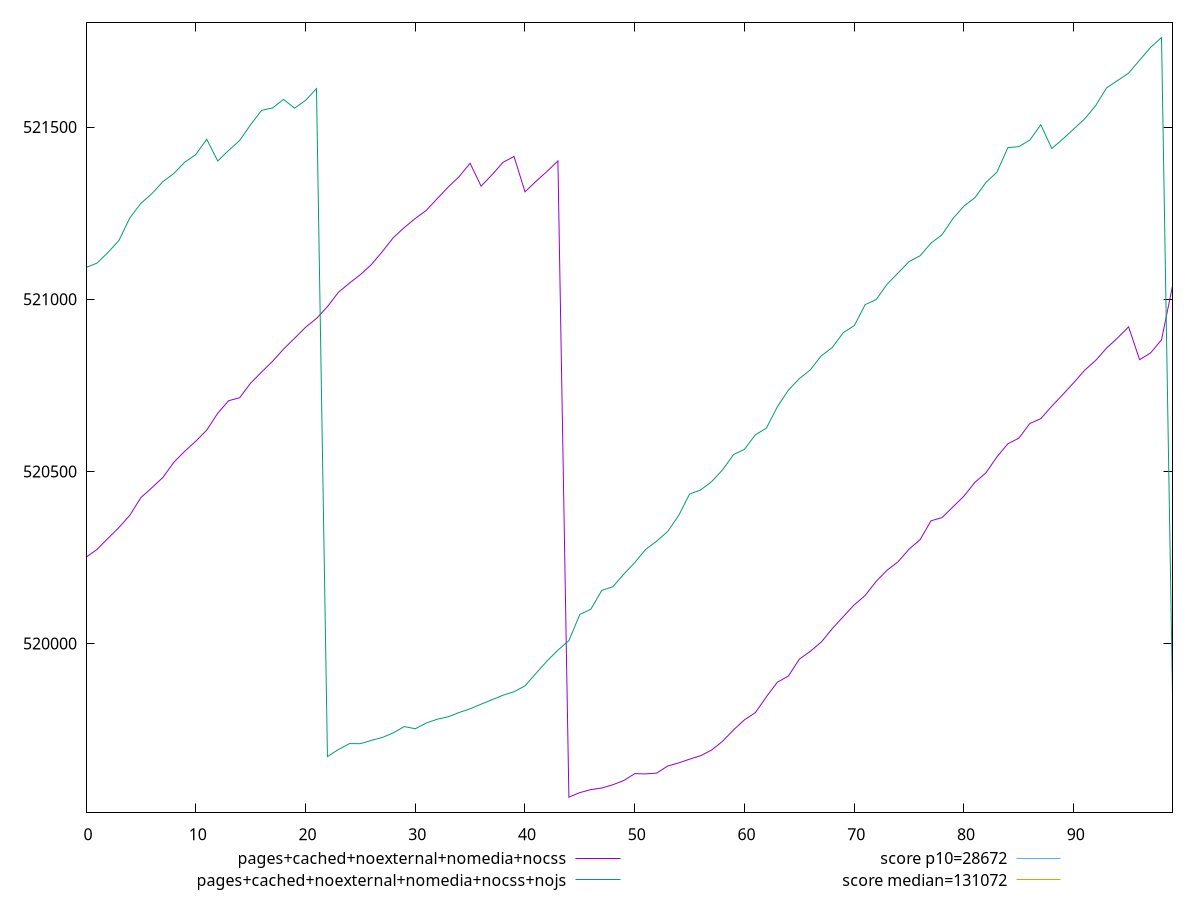 reset

$pagesCachedNoexternalNomediaNocss <<EOF
0 520250.8496998759
1 520273.420666046
2 520305.6816582869
3 520337.0160471757
4 520373.09526784613
5 520423.98847920547
6 520452.59323386103
7 520482.343993172
8 520526.51901784615
9 520558.6709065798
10 520587.6153018312
11 520619.870827902
12 520668.8294205463
13 520705.4680718498
14 520713.9499698945
15 520756.4291905649
16 520788.68135257607
17 520819.84888982004
18 520855.287983861
19 520886.44658255746
20 520918.41580183123
21 520944.1925085351
22 520978.53467520175
23 521020.2910332093
24 521046.7538218498
25 521071.3417847611
26 521100.5763325574
27 521138.2561058349
28 521178.80881564255
29 521208.08776474243
30 521234.5260238982
31 521257.8107107387
32 521292.0685918684
33 521325.8124345128
34 521356.1833912167
35 521394.82357184985
36 521328.2653064091
37 521361.6030502018
38 521397.54047617945
39 521414.67061506835
40 521311.91942535696
41 521342.3498680944
42 521370.9699036313
43 521401.5744977499
44 519554.15875461674
45 519567.46610273124
46 519576.0297956239
47 519580.673719235
48 519590.13582887186
49 519602.43528712756
50 519622.45785812393
51 519621.57971155347
52 519624.01871457946
53 519644.59352568287
54 519653.59463671636
55 519664.5113417909
56 519674.4353094352
57 519690.953416046
58 519716.2315193979
59 519749.4767586903
60 519778.7526274054
61 519799.8210086903
62 519845.8772138424
63 519888.11674006836
64 519905.8809314091
65 519954.9414793607
66 519977.79476474243
67 520004.7686720981
68 520043.4122354128
69 520078.27098696464
70 520112.7492107387
71 520139.910044072
72 520180.7519314091
73 520213.4108094352
74 520237.8747153942
75 520274.552260087
76 520301.7973789572
77 520356.75653631287
78 520365.93392209813
79 520397.2799993793
80 520428.35878181254
81 520468.4923156425
82 520495.8709452204
83 520542.11215347616
84 520580.39863671636
85 520596.63381409063
86 520639.2127554315
87 520653.2579947238
88 520689.54064432037
89 520723.10147765366
90 520757.63909807574
91 520794.00104872754
92 520822.3575332092
93 520858.438303383
94 520887.8801967722
95 520919.8619314091
96 520824.4503696462
97 520844.0145549348
98 520882.17539432034
99 521037.90974006837
EOF

$pagesCachedNoexternalNomediaNocssNojs <<EOF
0 521092.24967209814
1 521104.92721679085
2 521135.7866534761
3 521170.63580943516
4 521236.65271539416
5 521278.405156735
6 521306.5676660459
7 521341.2303403166
8 521365.1672816574
9 521398.12532169465
10 521420.1453836127
11 521464.58070918685
12 521401.3687077126
13 521432.3022230757
14 521461.0023157201
15 521506.81576776854
16 521548.4506797797
17 521555.4674837834
18 521580.2817508535
19 521554.8036243793
20 521577.3136984017
21 521611.72731711675
22 519672.01432945376
23 519692.5472515907
24 519709.5162762648
25 519709.42351000936
26 519719.11019072006
27 519727.4489267536
28 519740.94788508693
29 519759.1358966869
30 519752.7728064091
31 519769.36169293144
32 519780.48454325733
33 519787.4328411313
34 519800.0725485724
35 519810.59930951276
36 519824.1385918684
37 519837.09138434986
38 519850.2153519941
39 519860.2905903942
40 519877.3859314091
41 519913.5264716015
42 519949.1994205463
43 519981.0605332093
44 520008.7035378647
45 520084.7320734017
46 520099.8961382682
47 520154.65485738683
48 520165.0288912166
49 520201.6735718498
50 520235.35111049045
51 520273.70747455
52 520297.4524345128
53 520325.63137585355
54 520371.768502483
55 520434.6240225016
56 520446.0801011794
57 520470.23590657976
58 520504.40344987594
59 520548.93803010555
60 520564.3234345128
61 520606.6032138423
62 520625.86376784614
63 520688.0863373681
64 520736.025414339
65 520769.6705332092
66 520795.0489098386
67 520835.80303926143
68 520859.86806253885
69 520903.1092647424
70 520923.1914051831
71 520984.43440983864
72 520999.19020918687
73 521043.96802715707
74 521076.5062832092
75 521109.4727091869
76 521126.25220918684
77 521163.1921351645
78 521187.3688418684
79 521234.5031752017
80 521270.5745625388
81 521294.9387478275
82 521339.13224456867
83 521368.8322445686
84 521440.19083721295
85 521443.18184962764
86 521462.24157340167
87 521506.70139432035
88 521437.69534489454
89 521465.1426243793
90 521494.45113671635
91 521523.75190215703
92 521562.27796384244
93 521613.9823744569
94 521635.17436654255
95 521656.6953604904
96 521694.12449480145
97 521731.1379468498
98 521760.05728320923
99 519853.8649854904
EOF

set key outside below
set xrange [0:99]
set yrange [519510.0407840449:521804.1752537811]
set trange [519510.0407840449:521804.1752537811]
set terminal svg size 640, 520 enhanced background rgb 'white'
set output "reprap/uses-long-cache-ttl/comparison/line/4_vs_5.svg"

plot $pagesCachedNoexternalNomediaNocss title "pages+cached+noexternal+nomedia+nocss" with line, \
     $pagesCachedNoexternalNomediaNocssNojs title "pages+cached+noexternal+nomedia+nocss+nojs" with line, \
     28672 title "score p10=28672", \
     131072 title "score median=131072"

reset
